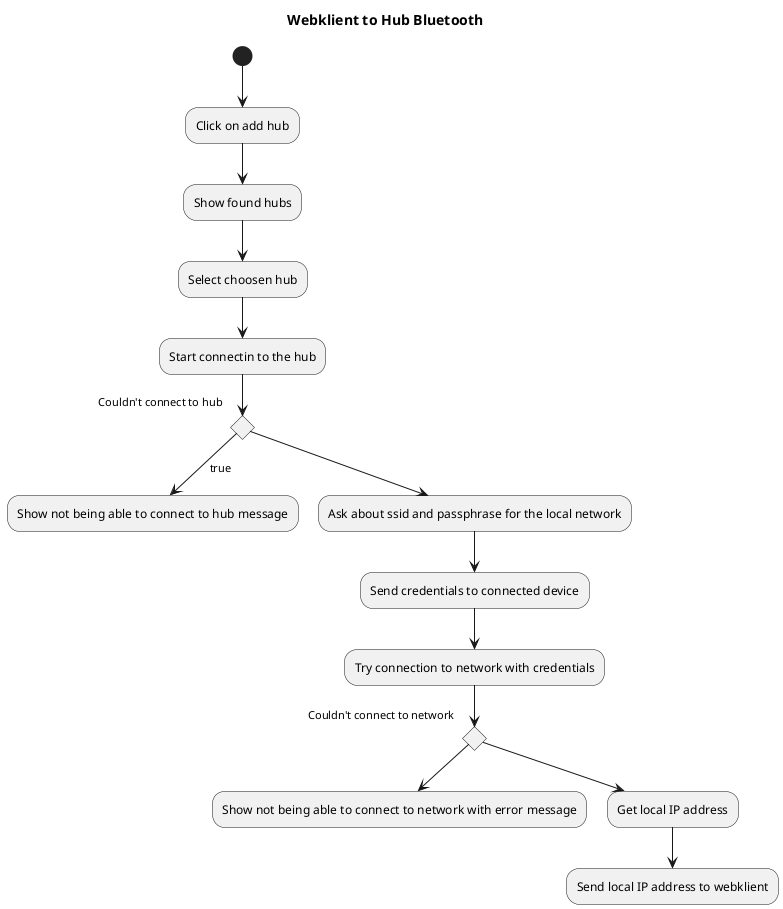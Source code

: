 @startuml Hub Flowchart diagram
title Webklient to Hub Bluetooth

(*) --> "Click on add hub"
--> "Show found hubs"
--> "Select choosen hub"
--> "Start connectin to the hub"

if "Couldn't connect to hub" then
  -->[true] "Show not being able to connect to hub message"
else 
endif

-->"Ask about ssid and passphrase for the local network"
-->"Send credentials to connected device"
-->"Try connection to network with credentials"

if "Couldn't connect to network" then
 -->"Show not being able to connect to network with error message"
else
endif

-->"Get local IP address"
-->"Send local IP address to webklient"

@enduml